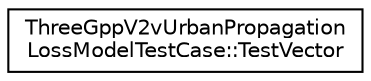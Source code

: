 digraph "Graphical Class Hierarchy"
{
 // LATEX_PDF_SIZE
  edge [fontname="Helvetica",fontsize="10",labelfontname="Helvetica",labelfontsize="10"];
  node [fontname="Helvetica",fontsize="10",shape=record];
  rankdir="LR";
  Node0 [label="ThreeGppV2vUrbanPropagation\lLossModelTestCase::TestVector",height=0.2,width=0.4,color="black", fillcolor="white", style="filled",URL="$struct_three_gpp_v2v_urban_propagation_loss_model_test_case_1_1_test_vector.html",tooltip="Struct containing the parameters for each test."];
}

